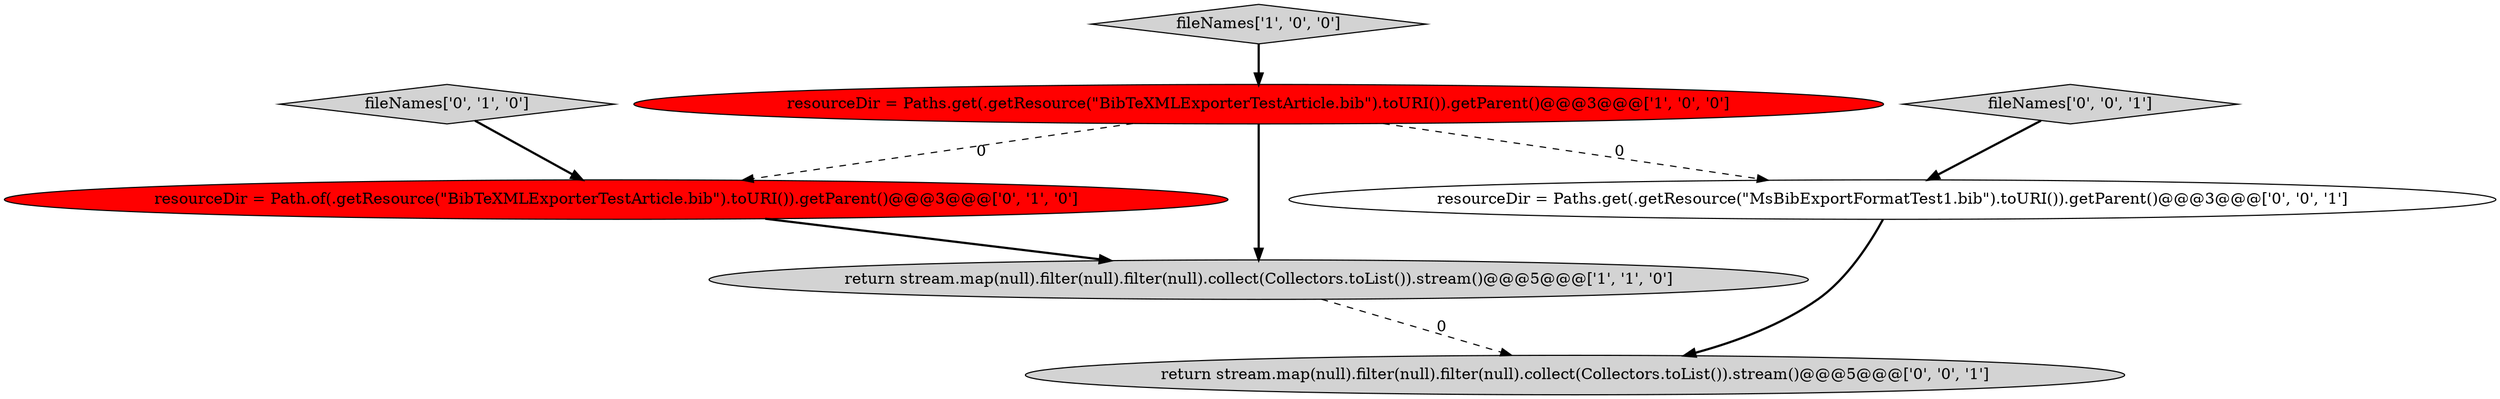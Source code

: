 digraph {
1 [style = filled, label = "return stream.map(null).filter(null).filter(null).collect(Collectors.toList()).stream()@@@5@@@['1', '1', '0']", fillcolor = lightgray, shape = ellipse image = "AAA0AAABBB1BBB"];
0 [style = filled, label = "fileNames['1', '0', '0']", fillcolor = lightgray, shape = diamond image = "AAA0AAABBB1BBB"];
2 [style = filled, label = "resourceDir = Paths.get(.getResource(\"BibTeXMLExporterTestArticle.bib\").toURI()).getParent()@@@3@@@['1', '0', '0']", fillcolor = red, shape = ellipse image = "AAA1AAABBB1BBB"];
4 [style = filled, label = "resourceDir = Path.of(.getResource(\"BibTeXMLExporterTestArticle.bib\").toURI()).getParent()@@@3@@@['0', '1', '0']", fillcolor = red, shape = ellipse image = "AAA1AAABBB2BBB"];
6 [style = filled, label = "fileNames['0', '0', '1']", fillcolor = lightgray, shape = diamond image = "AAA0AAABBB3BBB"];
7 [style = filled, label = "return stream.map(null).filter(null).filter(null).collect(Collectors.toList()).stream()@@@5@@@['0', '0', '1']", fillcolor = lightgray, shape = ellipse image = "AAA0AAABBB3BBB"];
3 [style = filled, label = "fileNames['0', '1', '0']", fillcolor = lightgray, shape = diamond image = "AAA0AAABBB2BBB"];
5 [style = filled, label = "resourceDir = Paths.get(.getResource(\"MsBibExportFormatTest1.bib\").toURI()).getParent()@@@3@@@['0', '0', '1']", fillcolor = white, shape = ellipse image = "AAA0AAABBB3BBB"];
5->7 [style = bold, label=""];
2->4 [style = dashed, label="0"];
6->5 [style = bold, label=""];
2->5 [style = dashed, label="0"];
4->1 [style = bold, label=""];
1->7 [style = dashed, label="0"];
3->4 [style = bold, label=""];
2->1 [style = bold, label=""];
0->2 [style = bold, label=""];
}
